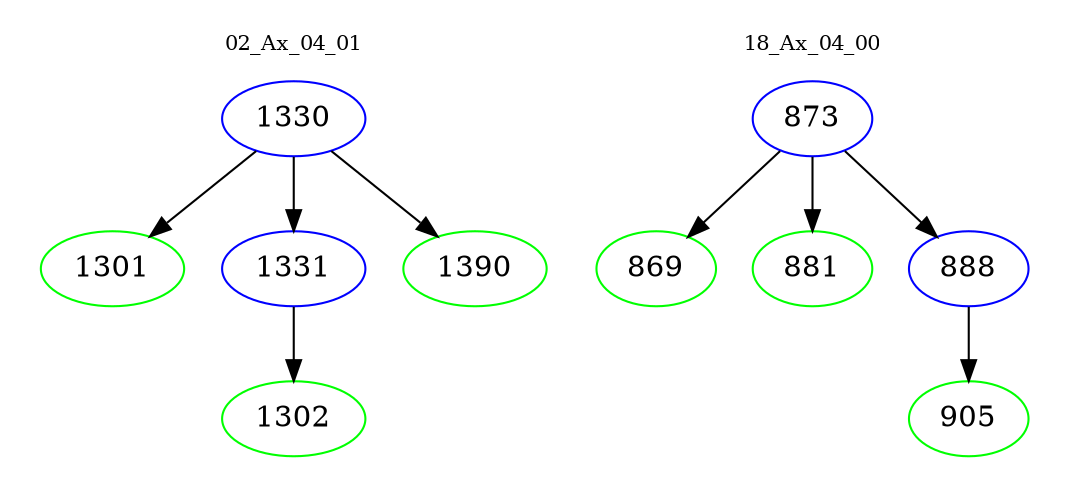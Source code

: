 digraph{
subgraph cluster_0 {
color = white
label = "02_Ax_04_01";
fontsize=10;
T0_1330 [label="1330", color="blue"]
T0_1330 -> T0_1301 [color="black"]
T0_1301 [label="1301", color="green"]
T0_1330 -> T0_1331 [color="black"]
T0_1331 [label="1331", color="blue"]
T0_1331 -> T0_1302 [color="black"]
T0_1302 [label="1302", color="green"]
T0_1330 -> T0_1390 [color="black"]
T0_1390 [label="1390", color="green"]
}
subgraph cluster_1 {
color = white
label = "18_Ax_04_00";
fontsize=10;
T1_873 [label="873", color="blue"]
T1_873 -> T1_869 [color="black"]
T1_869 [label="869", color="green"]
T1_873 -> T1_881 [color="black"]
T1_881 [label="881", color="green"]
T1_873 -> T1_888 [color="black"]
T1_888 [label="888", color="blue"]
T1_888 -> T1_905 [color="black"]
T1_905 [label="905", color="green"]
}
}
